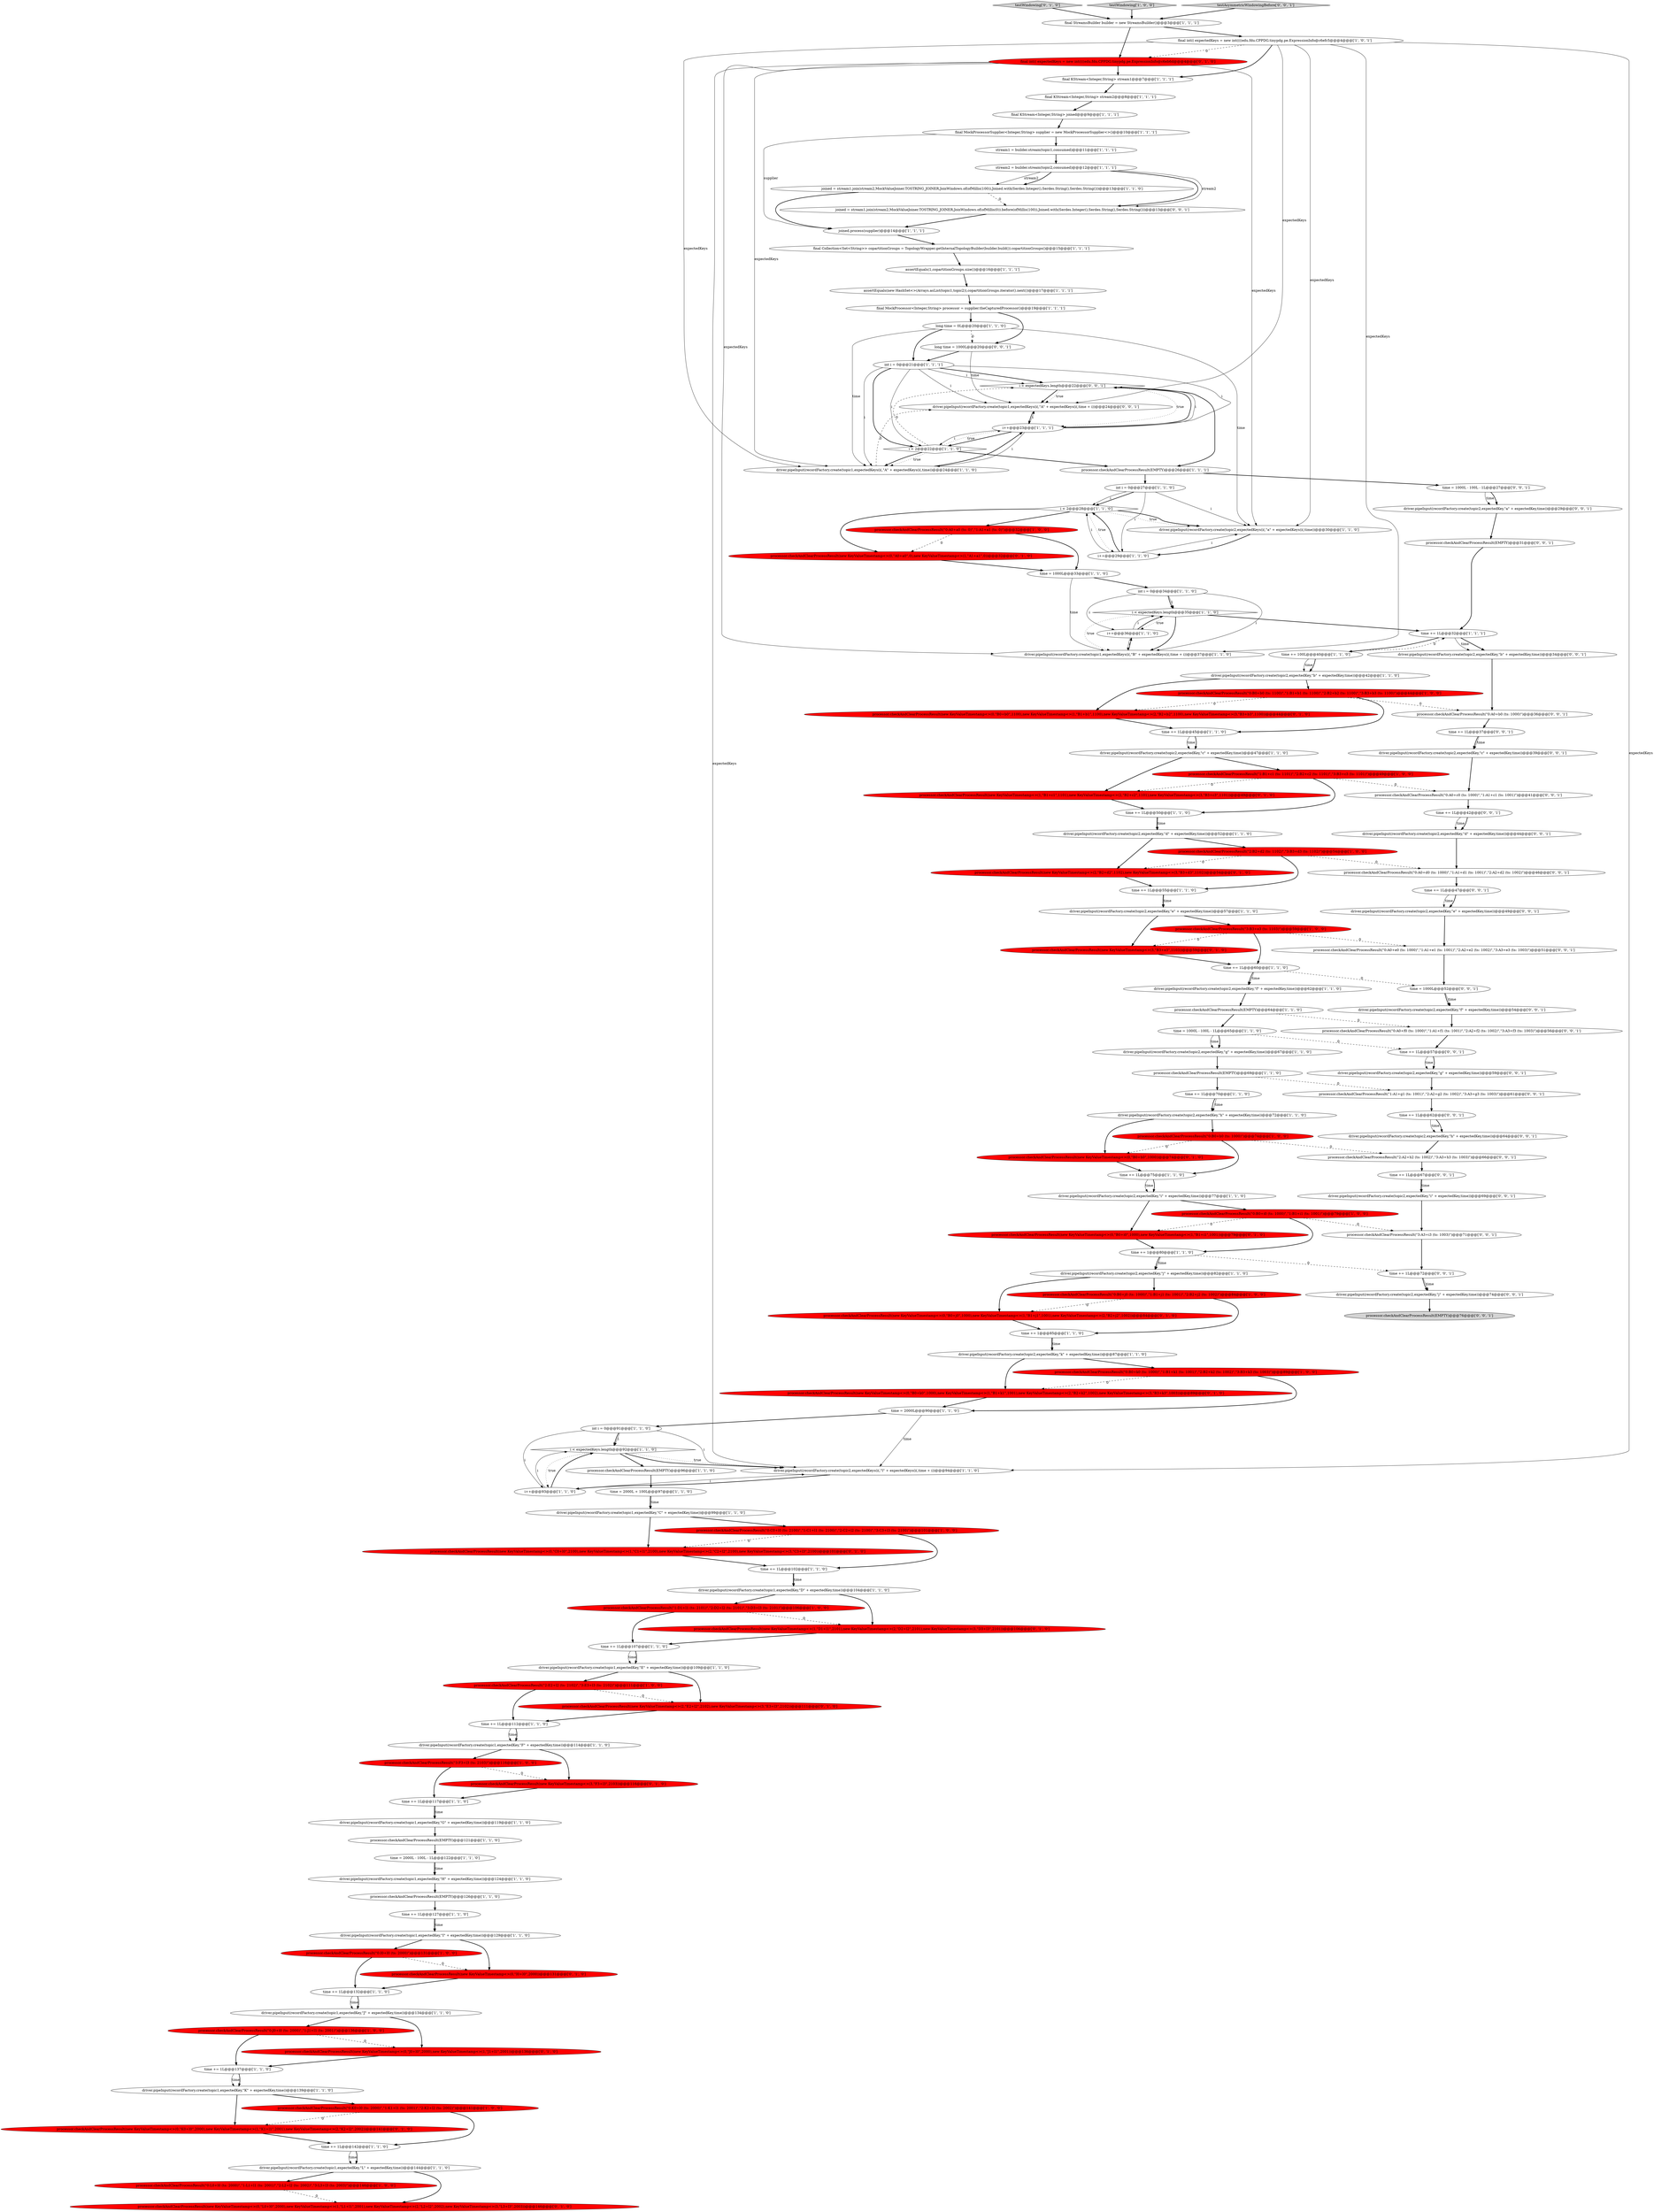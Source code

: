 digraph {
61 [style = filled, label = "processor.checkAndClearProcessResult(\"1:D1+l1 (ts: 2101)\",\"2:D2+l2 (ts: 2101)\",\"3:D3+l3 (ts: 2101)\")@@@106@@@['1', '0', '0']", fillcolor = red, shape = ellipse image = "AAA1AAABBB1BBB"];
8 [style = filled, label = "time += 1L@@@50@@@['1', '1', '0']", fillcolor = white, shape = ellipse image = "AAA0AAABBB1BBB"];
120 [style = filled, label = "time += 1L@@@47@@@['0', '0', '1']", fillcolor = white, shape = ellipse image = "AAA0AAABBB3BBB"];
110 [style = filled, label = "processor.checkAndClearProcessResult(new KeyValueTimestamp<>(3,\"B3+e3\",1103))@@@59@@@['0', '1', '0']", fillcolor = red, shape = ellipse image = "AAA1AAABBB2BBB"];
127 [style = filled, label = "processor.checkAndClearProcessResult(EMPTY)@@@76@@@['0', '0', '1']", fillcolor = lightgray, shape = ellipse image = "AAA0AAABBB3BBB"];
25 [style = filled, label = "final MockProcessorSupplier<Integer,String> supplier = new MockProcessorSupplier<>()@@@10@@@['1', '1', '1']", fillcolor = white, shape = ellipse image = "AAA0AAABBB1BBB"];
20 [style = filled, label = "processor.checkAndClearProcessResult(EMPTY)@@@126@@@['1', '1', '0']", fillcolor = white, shape = ellipse image = "AAA0AAABBB1BBB"];
49 [style = filled, label = "driver.pipeInput(recordFactory.create(topic1,expectedKey,\"K\" + expectedKey,time))@@@139@@@['1', '1', '0']", fillcolor = white, shape = ellipse image = "AAA0AAABBB1BBB"];
24 [style = filled, label = "time = 1000L - 100L - 1L@@@65@@@['1', '1', '0']", fillcolor = white, shape = ellipse image = "AAA0AAABBB1BBB"];
32 [style = filled, label = "stream2 = builder.stream(topic2,consumed)@@@12@@@['1', '1', '1']", fillcolor = white, shape = ellipse image = "AAA0AAABBB1BBB"];
63 [style = filled, label = "int i = 0@@@27@@@['1', '1', '0']", fillcolor = white, shape = ellipse image = "AAA0AAABBB1BBB"];
59 [style = filled, label = "driver.pipeInput(recordFactory.create(topic1,expectedKey,\"E\" + expectedKey,time))@@@109@@@['1', '1', '0']", fillcolor = white, shape = ellipse image = "AAA0AAABBB1BBB"];
113 [style = filled, label = "processor.checkAndClearProcessResult(new KeyValueTimestamp<>(1,\"D1+l1\",2101),new KeyValueTimestamp<>(2,\"D2+l2\",2101),new KeyValueTimestamp<>(3,\"D3+l3\",2101))@@@106@@@['0', '1', '0']", fillcolor = red, shape = ellipse image = "AAA1AAABBB2BBB"];
35 [style = filled, label = "time += 1L@@@75@@@['1', '1', '0']", fillcolor = white, shape = ellipse image = "AAA0AAABBB1BBB"];
101 [style = filled, label = "processor.checkAndClearProcessResult(new KeyValueTimestamp<>(0,\"A0+a0\",0),new KeyValueTimestamp<>(1,\"A1+a1\",0))@@@32@@@['0', '1', '0']", fillcolor = red, shape = ellipse image = "AAA1AAABBB2BBB"];
125 [style = filled, label = "driver.pipeInput(recordFactory.create(topic1,expectedKeys(i(,\"A\" + expectedKeys(i(,time + i))@@@24@@@['0', '0', '1']", fillcolor = white, shape = ellipse image = "AAA0AAABBB3BBB"];
40 [style = filled, label = "processor.checkAndClearProcessResult(\"0:A0+a0 (ts: 0)\",\"1:A1+a1 (ts: 0)\")@@@32@@@['1', '0', '0']", fillcolor = red, shape = ellipse image = "AAA1AAABBB1BBB"];
55 [style = filled, label = "i < expectedKeys.length@@@92@@@['1', '1', '0']", fillcolor = white, shape = diamond image = "AAA0AAABBB1BBB"];
27 [style = filled, label = "processor.checkAndClearProcessResult(EMPTY)@@@121@@@['1', '1', '0']", fillcolor = white, shape = ellipse image = "AAA0AAABBB1BBB"];
94 [style = filled, label = "time += 1L@@@112@@@['1', '1', '0']", fillcolor = white, shape = ellipse image = "AAA0AAABBB1BBB"];
57 [style = filled, label = "driver.pipeInput(recordFactory.create(topic1,expectedKeys(i(,\"A\" + expectedKeys(i(,time))@@@24@@@['1', '1', '0']", fillcolor = white, shape = ellipse image = "AAA0AAABBB1BBB"];
142 [style = filled, label = "driver.pipeInput(recordFactory.create(topic2,expectedKey,\"e\" + expectedKey,time))@@@49@@@['0', '0', '1']", fillcolor = white, shape = ellipse image = "AAA0AAABBB3BBB"];
60 [style = filled, label = "time += 1L@@@117@@@['1', '1', '0']", fillcolor = white, shape = ellipse image = "AAA0AAABBB1BBB"];
108 [style = filled, label = "processor.checkAndClearProcessResult(new KeyValueTimestamp<>(0,\"J0+l0\",2000),new KeyValueTimestamp<>(1,\"J1+l1\",2001))@@@136@@@['0', '1', '0']", fillcolor = red, shape = ellipse image = "AAA1AAABBB2BBB"];
71 [style = filled, label = "processor.checkAndClearProcessResult(\"0:L0+l0 (ts: 2000)\",\"1:L1+l1 (ts: 2001)\",\"2:L2+l2 (ts: 2002)\",\"3:L3+l3 (ts: 2003)\")@@@146@@@['1', '0', '0']", fillcolor = red, shape = ellipse image = "AAA1AAABBB1BBB"];
66 [style = filled, label = "driver.pipeInput(recordFactory.create(topic2,expectedKey,\"f\" + expectedKey,time))@@@62@@@['1', '1', '0']", fillcolor = white, shape = ellipse image = "AAA0AAABBB1BBB"];
92 [style = filled, label = "processor.checkAndClearProcessResult(\"3:F3+l3 (ts: 2103)\")@@@116@@@['1', '0', '0']", fillcolor = red, shape = ellipse image = "AAA1AAABBB1BBB"];
109 [style = filled, label = "testWindowing['0', '1', '0']", fillcolor = lightgray, shape = diamond image = "AAA0AAABBB2BBB"];
74 [style = filled, label = "driver.pipeInput(recordFactory.create(topic2,expectedKey,\"c\" + expectedKey,time))@@@47@@@['1', '1', '0']", fillcolor = white, shape = ellipse image = "AAA0AAABBB1BBB"];
38 [style = filled, label = "time += 1L@@@107@@@['1', '1', '0']", fillcolor = white, shape = ellipse image = "AAA0AAABBB1BBB"];
21 [style = filled, label = "joined = stream1.join(stream2,MockValueJoiner.TOSTRING_JOINER,JoinWindows.of(ofMillis(100)),Joined.with(Serdes.Integer(),Serdes.String(),Serdes.String()))@@@13@@@['1', '1', '0']", fillcolor = white, shape = ellipse image = "AAA0AAABBB1BBB"];
4 [style = filled, label = "driver.pipeInput(recordFactory.create(topic2,expectedKeys(i(,\"l\" + expectedKeys(i(,time + i))@@@94@@@['1', '1', '0']", fillcolor = white, shape = ellipse image = "AAA0AAABBB1BBB"];
148 [style = filled, label = "driver.pipeInput(recordFactory.create(topic2,expectedKey,\"f\" + expectedKey,time))@@@54@@@['0', '0', '1']", fillcolor = white, shape = ellipse image = "AAA0AAABBB3BBB"];
53 [style = filled, label = "time += 100L@@@40@@@['1', '1', '0']", fillcolor = white, shape = ellipse image = "AAA0AAABBB1BBB"];
44 [style = filled, label = "time += 1L@@@102@@@['1', '1', '0']", fillcolor = white, shape = ellipse image = "AAA0AAABBB1BBB"];
18 [style = filled, label = "time += 1L@@@70@@@['1', '1', '0']", fillcolor = white, shape = ellipse image = "AAA0AAABBB1BBB"];
30 [style = filled, label = "time += 1L@@@142@@@['1', '1', '0']", fillcolor = white, shape = ellipse image = "AAA0AAABBB1BBB"];
65 [style = filled, label = "driver.pipeInput(recordFactory.create(topic1,expectedKey,\"I\" + expectedKey,time))@@@129@@@['1', '1', '0']", fillcolor = white, shape = ellipse image = "AAA0AAABBB1BBB"];
123 [style = filled, label = "processor.checkAndClearProcessResult(\"1:A1+g1 (ts: 1001)\",\"2:A2+g2 (ts: 1002)\",\"3:A3+g3 (ts: 1003)\")@@@61@@@['0', '0', '1']", fillcolor = white, shape = ellipse image = "AAA0AAABBB3BBB"];
3 [style = filled, label = "i++@@@93@@@['1', '1', '0']", fillcolor = white, shape = ellipse image = "AAA0AAABBB1BBB"];
46 [style = filled, label = "processor.checkAndClearProcessResult(\"0:B0+i0 (ts: 1000)\",\"1:B1+i1 (ts: 1001)\")@@@79@@@['1', '0', '0']", fillcolor = red, shape = ellipse image = "AAA1AAABBB1BBB"];
2 [style = filled, label = "final MockProcessor<Integer,String> processor = supplier.theCapturedProcessor()@@@19@@@['1', '1', '1']", fillcolor = white, shape = ellipse image = "AAA0AAABBB1BBB"];
95 [style = filled, label = "driver.pipeInput(recordFactory.create(topic2,expectedKey,\"j\" + expectedKey,time))@@@82@@@['1', '1', '0']", fillcolor = white, shape = ellipse image = "AAA0AAABBB1BBB"];
137 [style = filled, label = "i < expectedKeys.length@@@22@@@['0', '0', '1']", fillcolor = white, shape = diamond image = "AAA0AAABBB3BBB"];
43 [style = filled, label = "driver.pipeInput(recordFactory.create(topic1,expectedKey,\"F\" + expectedKey,time))@@@114@@@['1', '1', '0']", fillcolor = white, shape = ellipse image = "AAA0AAABBB1BBB"];
105 [style = filled, label = "processor.checkAndClearProcessResult(new KeyValueTimestamp<>(0,\"B0+k0\",1000),new KeyValueTimestamp<>(1,\"B1+k1\",1001),new KeyValueTimestamp<>(2,\"B2+k2\",1002),new KeyValueTimestamp<>(3,\"B3+k3\",1003))@@@89@@@['0', '1', '0']", fillcolor = red, shape = ellipse image = "AAA1AAABBB2BBB"];
134 [style = filled, label = "processor.checkAndClearProcessResult(\"3:A3+i3 (ts: 1003)\")@@@71@@@['0', '0', '1']", fillcolor = white, shape = ellipse image = "AAA0AAABBB3BBB"];
10 [style = filled, label = "assertEquals(1,copartitionGroups.size())@@@16@@@['1', '1', '1']", fillcolor = white, shape = ellipse image = "AAA0AAABBB1BBB"];
133 [style = filled, label = "time += 1L@@@37@@@['0', '0', '1']", fillcolor = white, shape = ellipse image = "AAA0AAABBB3BBB"];
76 [style = filled, label = "final KStream<Integer,String> stream1@@@7@@@['1', '1', '1']", fillcolor = white, shape = ellipse image = "AAA0AAABBB1BBB"];
75 [style = filled, label = "time += 1L@@@137@@@['1', '1', '0']", fillcolor = white, shape = ellipse image = "AAA0AAABBB1BBB"];
56 [style = filled, label = "driver.pipeInput(recordFactory.create(topic1,expectedKey,\"C\" + expectedKey,time))@@@99@@@['1', '1', '0']", fillcolor = white, shape = ellipse image = "AAA0AAABBB1BBB"];
77 [style = filled, label = "time += 1L@@@127@@@['1', '1', '0']", fillcolor = white, shape = ellipse image = "AAA0AAABBB1BBB"];
112 [style = filled, label = "processor.checkAndClearProcessResult(new KeyValueTimestamp<>(0,\"K0+l0\",2000),new KeyValueTimestamp<>(1,\"K1+l1\",2001),new KeyValueTimestamp<>(2,\"K2+l2\",2002))@@@141@@@['0', '1', '0']", fillcolor = red, shape = ellipse image = "AAA1AAABBB2BBB"];
36 [style = filled, label = "testWindowing['1', '0', '0']", fillcolor = lightgray, shape = diamond image = "AAA0AAABBB1BBB"];
99 [style = filled, label = "processor.checkAndClearProcessResult(new KeyValueTimestamp<>(1,\"B1+c1\",1101),new KeyValueTimestamp<>(2,\"B2+c2\",1101),new KeyValueTimestamp<>(3,\"B3+c3\",1101))@@@49@@@['0', '1', '0']", fillcolor = red, shape = ellipse image = "AAA1AAABBB2BBB"];
90 [style = filled, label = "i < expectedKeys.length@@@35@@@['1', '1', '0']", fillcolor = white, shape = diamond image = "AAA0AAABBB1BBB"];
91 [style = filled, label = "i++@@@23@@@['1', '1', '1']", fillcolor = white, shape = ellipse image = "AAA0AAABBB1BBB"];
39 [style = filled, label = "i++@@@36@@@['1', '1', '0']", fillcolor = white, shape = ellipse image = "AAA0AAABBB1BBB"];
70 [style = filled, label = "time += 1L@@@132@@@['1', '1', '0']", fillcolor = white, shape = ellipse image = "AAA0AAABBB1BBB"];
11 [style = filled, label = "driver.pipeInput(recordFactory.create(topic2,expectedKeys(i(,\"a\" + expectedKeys(i(,time))@@@30@@@['1', '1', '0']", fillcolor = white, shape = ellipse image = "AAA0AAABBB1BBB"];
72 [style = filled, label = "time = 2000L + 100L@@@97@@@['1', '1', '0']", fillcolor = white, shape = ellipse image = "AAA0AAABBB1BBB"];
102 [style = filled, label = "processor.checkAndClearProcessResult(new KeyValueTimestamp<>(0,\"B0+b0\",1100),new KeyValueTimestamp<>(1,\"B1+b1\",1100),new KeyValueTimestamp<>(2,\"B2+b2\",1100),new KeyValueTimestamp<>(3,\"B3+b3\",1100))@@@44@@@['0', '1', '0']", fillcolor = red, shape = ellipse image = "AAA1AAABBB2BBB"];
111 [style = filled, label = "processor.checkAndClearProcessResult(new KeyValueTimestamp<>(3,\"F3+l3\",2103))@@@116@@@['0', '1', '0']", fillcolor = red, shape = ellipse image = "AAA1AAABBB2BBB"];
149 [style = filled, label = "processor.checkAndClearProcessResult(\"0:A0+b0 (ts: 1000)\")@@@36@@@['0', '0', '1']", fillcolor = white, shape = ellipse image = "AAA0AAABBB3BBB"];
29 [style = filled, label = "time += 1L@@@55@@@['1', '1', '0']", fillcolor = white, shape = ellipse image = "AAA0AAABBB1BBB"];
103 [style = filled, label = "processor.checkAndClearProcessResult(new KeyValueTimestamp<>(2,\"B2+d2\",1102),new KeyValueTimestamp<>(3,\"B3+d3\",1102))@@@54@@@['0', '1', '0']", fillcolor = red, shape = ellipse image = "AAA1AAABBB2BBB"];
52 [style = filled, label = "final Collection<Set<String>> copartitionGroups = TopologyWrapper.getInternalTopologyBuilder(builder.build()).copartitionGroups()@@@15@@@['1', '1', '1']", fillcolor = white, shape = ellipse image = "AAA0AAABBB1BBB"];
129 [style = filled, label = "time += 1L@@@57@@@['0', '0', '1']", fillcolor = white, shape = ellipse image = "AAA0AAABBB3BBB"];
23 [style = filled, label = "time = 1000L@@@33@@@['1', '1', '0']", fillcolor = white, shape = ellipse image = "AAA0AAABBB1BBB"];
86 [style = filled, label = "processor.checkAndClearProcessResult(\"3:B3+e3 (ts: 1103)\")@@@59@@@['1', '0', '0']", fillcolor = red, shape = ellipse image = "AAA1AAABBB1BBB"];
121 [style = filled, label = "time += 1L@@@72@@@['0', '0', '1']", fillcolor = white, shape = ellipse image = "AAA0AAABBB3BBB"];
131 [style = filled, label = "processor.checkAndClearProcessResult(\"0:A0+c0 (ts: 1000)\",\"1:A1+c1 (ts: 1001)\")@@@41@@@['0', '0', '1']", fillcolor = white, shape = ellipse image = "AAA0AAABBB3BBB"];
100 [style = filled, label = "processor.checkAndClearProcessResult(new KeyValueTimestamp<>(0,\"C0+l0\",2100),new KeyValueTimestamp<>(1,\"C1+l1\",2100),new KeyValueTimestamp<>(2,\"C2+l2\",2100),new KeyValueTimestamp<>(3,\"C3+l3\",2100))@@@101@@@['0', '1', '0']", fillcolor = red, shape = ellipse image = "AAA1AAABBB2BBB"];
31 [style = filled, label = "processor.checkAndClearProcessResult(\"2:B2+d2 (ts: 1102)\",\"3:B3+d3 (ts: 1102)\")@@@54@@@['1', '0', '0']", fillcolor = red, shape = ellipse image = "AAA1AAABBB1BBB"];
126 [style = filled, label = "driver.pipeInput(recordFactory.create(topic2,expectedKey,\"c\" + expectedKey,time))@@@39@@@['0', '0', '1']", fillcolor = white, shape = ellipse image = "AAA0AAABBB3BBB"];
85 [style = filled, label = "time = 2000L@@@90@@@['1', '1', '0']", fillcolor = white, shape = ellipse image = "AAA0AAABBB1BBB"];
106 [style = filled, label = "final int(( expectedKeys = new int((((edu.fdu.CPPDG.tinypdg.pe.ExpressionInfo@c6eb6d@@@4@@@['0', '1', '0']", fillcolor = red, shape = ellipse image = "AAA1AAABBB2BBB"];
87 [style = filled, label = "processor.checkAndClearProcessResult(\"0:B0+j0 (ts: 1000)\",\"1:B1+j1 (ts: 1001)\",\"2:B2+j2 (ts: 1002)\")@@@84@@@['1', '0', '0']", fillcolor = red, shape = ellipse image = "AAA1AAABBB1BBB"];
42 [style = filled, label = "processor.checkAndClearProcessResult(\"0:J0+l0 (ts: 2000)\",\"1:J1+l1 (ts: 2001)\")@@@136@@@['1', '0', '0']", fillcolor = red, shape = ellipse image = "AAA1AAABBB1BBB"];
0 [style = filled, label = "processor.checkAndClearProcessResult(EMPTY)@@@64@@@['1', '1', '0']", fillcolor = white, shape = ellipse image = "AAA0AAABBB1BBB"];
81 [style = filled, label = "stream1 = builder.stream(topic1,consumed)@@@11@@@['1', '1', '1']", fillcolor = white, shape = ellipse image = "AAA0AAABBB1BBB"];
14 [style = filled, label = "processor.checkAndClearProcessResult(EMPTY)@@@26@@@['1', '1', '1']", fillcolor = white, shape = ellipse image = "AAA0AAABBB1BBB"];
73 [style = filled, label = "i < 2@@@28@@@['1', '1', '0']", fillcolor = white, shape = diamond image = "AAA0AAABBB1BBB"];
78 [style = filled, label = "processor.checkAndClearProcessResult(\"0:B0+h0 (ts: 1000)\")@@@74@@@['1', '0', '0']", fillcolor = red, shape = ellipse image = "AAA1AAABBB1BBB"];
124 [style = filled, label = "driver.pipeInput(recordFactory.create(topic2,expectedKey,\"j\" + expectedKey,time))@@@74@@@['0', '0', '1']", fillcolor = white, shape = ellipse image = "AAA0AAABBB3BBB"];
107 [style = filled, label = "processor.checkAndClearProcessResult(new KeyValueTimestamp<>(0,\"B0+j0\",1000),new KeyValueTimestamp<>(1,\"B1+j1\",1001),new KeyValueTimestamp<>(2,\"B2+j2\",1002))@@@84@@@['0', '1', '0']", fillcolor = red, shape = ellipse image = "AAA1AAABBB2BBB"];
147 [style = filled, label = "processor.checkAndClearProcessResult(\"2:A2+h2 (ts: 1002)\",\"3:A3+h3 (ts: 1003)\")@@@66@@@['0', '0', '1']", fillcolor = white, shape = ellipse image = "AAA0AAABBB3BBB"];
9 [style = filled, label = "processor.checkAndClearProcessResult(\"0:I0+l0 (ts: 2000)\")@@@131@@@['1', '0', '0']", fillcolor = red, shape = ellipse image = "AAA1AAABBB1BBB"];
69 [style = filled, label = "driver.pipeInput(recordFactory.create(topic2,expectedKey,\"e\" + expectedKey,time))@@@57@@@['1', '1', '0']", fillcolor = white, shape = ellipse image = "AAA0AAABBB1BBB"];
58 [style = filled, label = "driver.pipeInput(recordFactory.create(topic2,expectedKey,\"i\" + expectedKey,time))@@@77@@@['1', '1', '0']", fillcolor = white, shape = ellipse image = "AAA0AAABBB1BBB"];
119 [style = filled, label = "time += 1L@@@42@@@['0', '0', '1']", fillcolor = white, shape = ellipse image = "AAA0AAABBB3BBB"];
139 [style = filled, label = "driver.pipeInput(recordFactory.create(topic2,expectedKey,\"g\" + expectedKey,time))@@@59@@@['0', '0', '1']", fillcolor = white, shape = ellipse image = "AAA0AAABBB3BBB"];
122 [style = filled, label = "driver.pipeInput(recordFactory.create(topic2,expectedKey,\"b\" + expectedKey,time))@@@34@@@['0', '0', '1']", fillcolor = white, shape = ellipse image = "AAA0AAABBB3BBB"];
68 [style = filled, label = "final int(( expectedKeys = new int((((edu.fdu.CPPDG.tinypdg.pe.ExpressionInfo@c6efc5@@@4@@@['1', '0', '1']", fillcolor = white, shape = ellipse image = "AAA0AAABBB1BBB"];
138 [style = filled, label = "driver.pipeInput(recordFactory.create(topic2,expectedKey,\"a\" + expectedKey,time))@@@29@@@['0', '0', '1']", fillcolor = white, shape = ellipse image = "AAA0AAABBB3BBB"];
135 [style = filled, label = "driver.pipeInput(recordFactory.create(topic2,expectedKey,\"i\" + expectedKey,time))@@@69@@@['0', '0', '1']", fillcolor = white, shape = ellipse image = "AAA0AAABBB3BBB"];
17 [style = filled, label = "int i = 0@@@21@@@['1', '1', '1']", fillcolor = white, shape = ellipse image = "AAA0AAABBB1BBB"];
130 [style = filled, label = "processor.checkAndClearProcessResult(\"0:A0+d0 (ts: 1000)\",\"1:A1+d1 (ts: 1001)\",\"2:A2+d2 (ts: 1002)\")@@@46@@@['0', '0', '1']", fillcolor = white, shape = ellipse image = "AAA0AAABBB3BBB"];
136 [style = filled, label = "testAsymmetricWindowingBefore['0', '0', '1']", fillcolor = lightgray, shape = diamond image = "AAA0AAABBB3BBB"];
54 [style = filled, label = "driver.pipeInput(recordFactory.create(topic1,expectedKeys(i(,\"B\" + expectedKeys(i(,time + i))@@@37@@@['1', '1', '0']", fillcolor = white, shape = ellipse image = "AAA0AAABBB1BBB"];
7 [style = filled, label = "final StreamsBuilder builder = new StreamsBuilder()@@@3@@@['1', '1', '1']", fillcolor = white, shape = ellipse image = "AAA0AAABBB1BBB"];
13 [style = filled, label = "processor.checkAndClearProcessResult(\"2:E2+l2 (ts: 2102)\",\"3:E3+l3 (ts: 2102)\")@@@111@@@['1', '0', '0']", fillcolor = red, shape = ellipse image = "AAA1AAABBB1BBB"];
47 [style = filled, label = "time += 1@@@80@@@['1', '1', '0']", fillcolor = white, shape = ellipse image = "AAA0AAABBB1BBB"];
41 [style = filled, label = "i < 2@@@22@@@['1', '1', '0']", fillcolor = white, shape = diamond image = "AAA0AAABBB1BBB"];
5 [style = filled, label = "driver.pipeInput(recordFactory.create(topic2,expectedKey,\"d\" + expectedKey,time))@@@52@@@['1', '1', '0']", fillcolor = white, shape = ellipse image = "AAA0AAABBB1BBB"];
143 [style = filled, label = "time = 1000L@@@52@@@['0', '0', '1']", fillcolor = white, shape = ellipse image = "AAA0AAABBB3BBB"];
33 [style = filled, label = "time += 1L@@@60@@@['1', '1', '0']", fillcolor = white, shape = ellipse image = "AAA0AAABBB1BBB"];
48 [style = filled, label = "joined.process(supplier)@@@14@@@['1', '1', '1']", fillcolor = white, shape = ellipse image = "AAA0AAABBB1BBB"];
82 [style = filled, label = "i++@@@29@@@['1', '1', '0']", fillcolor = white, shape = ellipse image = "AAA0AAABBB1BBB"];
98 [style = filled, label = "processor.checkAndClearProcessResult(new KeyValueTimestamp<>(2,\"E2+l2\",2102),new KeyValueTimestamp<>(3,\"E3+l3\",2102))@@@111@@@['0', '1', '0']", fillcolor = red, shape = ellipse image = "AAA1AAABBB2BBB"];
117 [style = filled, label = "joined = stream1.join(stream2,MockValueJoiner.TOSTRING_JOINER,JoinWindows.of(ofMillis(0)).before(ofMillis(100)),Joined.with(Serdes.Integer(),Serdes.String(),Serdes.String()))@@@13@@@['0', '0', '1']", fillcolor = white, shape = ellipse image = "AAA0AAABBB3BBB"];
118 [style = filled, label = "time += 1L@@@67@@@['0', '0', '1']", fillcolor = white, shape = ellipse image = "AAA0AAABBB3BBB"];
12 [style = filled, label = "int i = 0@@@34@@@['1', '1', '0']", fillcolor = white, shape = ellipse image = "AAA0AAABBB1BBB"];
26 [style = filled, label = "long time = 0L@@@20@@@['1', '1', '0']", fillcolor = white, shape = ellipse image = "AAA0AAABBB1BBB"];
1 [style = filled, label = "driver.pipeInput(recordFactory.create(topic1,expectedKey,\"G\" + expectedKey,time))@@@119@@@['1', '1', '0']", fillcolor = white, shape = ellipse image = "AAA0AAABBB1BBB"];
37 [style = filled, label = "time += 1L@@@32@@@['1', '1', '1']", fillcolor = white, shape = ellipse image = "AAA0AAABBB1BBB"];
88 [style = filled, label = "driver.pipeInput(recordFactory.create(topic2,expectedKey,\"b\" + expectedKey,time))@@@42@@@['1', '1', '0']", fillcolor = white, shape = ellipse image = "AAA0AAABBB1BBB"];
16 [style = filled, label = "int i = 0@@@91@@@['1', '1', '0']", fillcolor = white, shape = ellipse image = "AAA0AAABBB1BBB"];
93 [style = filled, label = "processor.checkAndClearProcessResult(\"0:K0+l0 (ts: 2000)\",\"1:K1+l1 (ts: 2001)\",\"2:K2+l2 (ts: 2002)\")@@@141@@@['1', '0', '0']", fillcolor = red, shape = ellipse image = "AAA1AAABBB1BBB"];
115 [style = filled, label = "processor.checkAndClearProcessResult(new KeyValueTimestamp<>(0,\"I0+l0\",2000))@@@131@@@['0', '1', '0']", fillcolor = red, shape = ellipse image = "AAA1AAABBB2BBB"];
28 [style = filled, label = "driver.pipeInput(recordFactory.create(topic2,expectedKey,\"h\" + expectedKey,time))@@@72@@@['1', '1', '0']", fillcolor = white, shape = ellipse image = "AAA0AAABBB1BBB"];
51 [style = filled, label = "final KStream<Integer,String> stream2@@@8@@@['1', '1', '1']", fillcolor = white, shape = ellipse image = "AAA0AAABBB1BBB"];
62 [style = filled, label = "processor.checkAndClearProcessResult(\"0:C0+l0 (ts: 2100)\",\"1:C1+l1 (ts: 2100)\",\"2:C2+l2 (ts: 2100)\",\"3:C3+l3 (ts: 2100)\")@@@101@@@['1', '0', '0']", fillcolor = red, shape = ellipse image = "AAA1AAABBB1BBB"];
97 [style = filled, label = "driver.pipeInput(recordFactory.create(topic1,expectedKey,\"L\" + expectedKey,time))@@@144@@@['1', '1', '0']", fillcolor = white, shape = ellipse image = "AAA0AAABBB1BBB"];
50 [style = filled, label = "time += 1L@@@45@@@['1', '1', '0']", fillcolor = white, shape = ellipse image = "AAA0AAABBB1BBB"];
45 [style = filled, label = "processor.checkAndClearProcessResult(EMPTY)@@@69@@@['1', '1', '0']", fillcolor = white, shape = ellipse image = "AAA0AAABBB1BBB"];
15 [style = filled, label = "driver.pipeInput(recordFactory.create(topic1,expectedKey,\"H\" + expectedKey,time))@@@124@@@['1', '1', '0']", fillcolor = white, shape = ellipse image = "AAA0AAABBB1BBB"];
150 [style = filled, label = "processor.checkAndClearProcessResult(\"0:A0+e0 (ts: 1000)\",\"1:A1+e1 (ts: 1001)\",\"2:A2+e2 (ts: 1002)\",\"3:A3+e3 (ts: 1003)\")@@@51@@@['0', '0', '1']", fillcolor = white, shape = ellipse image = "AAA0AAABBB3BBB"];
141 [style = filled, label = "time += 1L@@@62@@@['0', '0', '1']", fillcolor = white, shape = ellipse image = "AAA0AAABBB3BBB"];
116 [style = filled, label = "processor.checkAndClearProcessResult(new KeyValueTimestamp<>(0,\"B0+h0\",1000))@@@74@@@['0', '1', '0']", fillcolor = red, shape = ellipse image = "AAA1AAABBB2BBB"];
128 [style = filled, label = "driver.pipeInput(recordFactory.create(topic2,expectedKey,\"d\" + expectedKey,time))@@@44@@@['0', '0', '1']", fillcolor = white, shape = ellipse image = "AAA0AAABBB3BBB"];
144 [style = filled, label = "time = 1000L - 100L - 1L@@@27@@@['0', '0', '1']", fillcolor = white, shape = ellipse image = "AAA0AAABBB3BBB"];
64 [style = filled, label = "processor.checkAndClearProcessResult(\"0:B0+k0 (ts: 1000)\",\"1:B1+k1 (ts: 1001)\",\"2:B2+k2 (ts: 1002)\",\"3:B3+k3 (ts: 1003)\")@@@89@@@['1', '0', '0']", fillcolor = red, shape = ellipse image = "AAA1AAABBB1BBB"];
89 [style = filled, label = "driver.pipeInput(recordFactory.create(topic2,expectedKey,\"g\" + expectedKey,time))@@@67@@@['1', '1', '0']", fillcolor = white, shape = ellipse image = "AAA0AAABBB1BBB"];
146 [style = filled, label = "long time = 1000L@@@20@@@['0', '0', '1']", fillcolor = white, shape = ellipse image = "AAA0AAABBB3BBB"];
34 [style = filled, label = "driver.pipeInput(recordFactory.create(topic1,expectedKey,\"D\" + expectedKey,time))@@@104@@@['1', '1', '0']", fillcolor = white, shape = ellipse image = "AAA0AAABBB1BBB"];
140 [style = filled, label = "processor.checkAndClearProcessResult(\"0:A0+f0 (ts: 1000)\",\"1:A1+f1 (ts: 1001)\",\"2:A2+f2 (ts: 1002)\",\"3:A3+f3 (ts: 1003)\")@@@56@@@['0', '0', '1']", fillcolor = white, shape = ellipse image = "AAA0AAABBB3BBB"];
80 [style = filled, label = "processor.checkAndClearProcessResult(EMPTY)@@@96@@@['1', '1', '0']", fillcolor = white, shape = ellipse image = "AAA0AAABBB1BBB"];
145 [style = filled, label = "driver.pipeInput(recordFactory.create(topic2,expectedKey,\"h\" + expectedKey,time))@@@64@@@['0', '0', '1']", fillcolor = white, shape = ellipse image = "AAA0AAABBB3BBB"];
22 [style = filled, label = "assertEquals(new HashSet<>(Arrays.asList(topic1,topic2)),copartitionGroups.iterator().next())@@@17@@@['1', '1', '1']", fillcolor = white, shape = ellipse image = "AAA0AAABBB1BBB"];
83 [style = filled, label = "processor.checkAndClearProcessResult(\"1:B1+c1 (ts: 1101)\",\"2:B2+c2 (ts: 1101)\",\"3:B3+c3 (ts: 1101)\")@@@49@@@['1', '0', '0']", fillcolor = red, shape = ellipse image = "AAA1AAABBB1BBB"];
96 [style = filled, label = "driver.pipeInput(recordFactory.create(topic1,expectedKey,\"J\" + expectedKey,time))@@@134@@@['1', '1', '0']", fillcolor = white, shape = ellipse image = "AAA0AAABBB1BBB"];
104 [style = filled, label = "processor.checkAndClearProcessResult(new KeyValueTimestamp<>(0,\"B0+i0\",1000),new KeyValueTimestamp<>(1,\"B1+i1\",1001))@@@79@@@['0', '1', '0']", fillcolor = red, shape = ellipse image = "AAA1AAABBB2BBB"];
114 [style = filled, label = "processor.checkAndClearProcessResult(new KeyValueTimestamp<>(0,\"L0+l0\",2000),new KeyValueTimestamp<>(1,\"L1+l1\",2001),new KeyValueTimestamp<>(2,\"L2+l2\",2002),new KeyValueTimestamp<>(3,\"L3+l3\",2003))@@@146@@@['0', '1', '0']", fillcolor = red, shape = ellipse image = "AAA1AAABBB2BBB"];
79 [style = filled, label = "time = 2000L - 100L - 1L@@@122@@@['1', '1', '0']", fillcolor = white, shape = ellipse image = "AAA0AAABBB1BBB"];
132 [style = filled, label = "processor.checkAndClearProcessResult(EMPTY)@@@31@@@['0', '0', '1']", fillcolor = white, shape = ellipse image = "AAA0AAABBB3BBB"];
6 [style = filled, label = "processor.checkAndClearProcessResult(\"0:B0+b0 (ts: 1100)\",\"1:B1+b1 (ts: 1100)\",\"2:B2+b2 (ts: 1100)\",\"3:B3+b3 (ts: 1100)\")@@@44@@@['1', '0', '0']", fillcolor = red, shape = ellipse image = "AAA1AAABBB1BBB"];
19 [style = filled, label = "driver.pipeInput(recordFactory.create(topic2,expectedKey,\"k\" + expectedKey,time))@@@87@@@['1', '1', '0']", fillcolor = white, shape = ellipse image = "AAA0AAABBB1BBB"];
84 [style = filled, label = "time += 1@@@85@@@['1', '1', '0']", fillcolor = white, shape = ellipse image = "AAA0AAABBB1BBB"];
67 [style = filled, label = "final KStream<Integer,String> joined@@@9@@@['1', '1', '1']", fillcolor = white, shape = ellipse image = "AAA0AAABBB1BBB"];
51->67 [style = bold, label=""];
68->106 [style = dashed, label="0"];
2->26 [style = bold, label=""];
34->61 [style = bold, label=""];
85->4 [style = solid, label="time"];
26->146 [style = dashed, label="0"];
76->51 [style = bold, label=""];
16->55 [style = bold, label=""];
12->39 [style = solid, label="i"];
141->145 [style = solid, label="time"];
105->85 [style = bold, label=""];
87->107 [style = dashed, label="0"];
67->25 [style = bold, label=""];
17->137 [style = bold, label=""];
94->43 [style = solid, label="time"];
74->83 [style = bold, label=""];
150->143 [style = bold, label=""];
1->27 [style = bold, label=""];
122->149 [style = bold, label=""];
90->39 [style = dotted, label="true"];
53->37 [style = dashed, label="0"];
21->48 [style = bold, label=""];
83->131 [style = dashed, label="0"];
88->102 [style = bold, label=""];
69->110 [style = bold, label=""];
91->41 [style = bold, label=""];
61->113 [style = dashed, label="0"];
78->147 [style = dashed, label="0"];
129->139 [style = bold, label=""];
109->7 [style = bold, label=""];
63->11 [style = solid, label="i"];
40->23 [style = bold, label=""];
79->15 [style = bold, label=""];
24->89 [style = bold, label=""];
137->125 [style = bold, label=""];
84->19 [style = solid, label="time"];
3->4 [style = solid, label="i"];
75->49 [style = solid, label="time"];
9->70 [style = bold, label=""];
66->0 [style = bold, label=""];
68->11 [style = solid, label="expectedKeys"];
16->3 [style = solid, label="i"];
48->52 [style = bold, label=""];
37->53 [style = bold, label=""];
63->73 [style = bold, label=""];
145->147 [style = bold, label=""];
144->138 [style = solid, label="time"];
137->125 [style = dotted, label="true"];
57->125 [style = dashed, label="0"];
119->128 [style = solid, label="time"];
121->124 [style = solid, label="time"];
118->135 [style = bold, label=""];
106->57 [style = solid, label="expectedKeys"];
98->94 [style = bold, label=""];
111->60 [style = bold, label=""];
15->20 [style = bold, label=""];
41->137 [style = dashed, label="0"];
0->24 [style = bold, label=""];
47->95 [style = solid, label="time"];
68->125 [style = solid, label="expectedKeys"];
73->82 [style = dotted, label="true"];
65->9 [style = bold, label=""];
135->134 [style = bold, label=""];
46->134 [style = dashed, label="0"];
73->40 [style = bold, label=""];
23->12 [style = bold, label=""];
28->116 [style = bold, label=""];
2->146 [style = bold, label=""];
126->131 [style = bold, label=""];
34->113 [style = bold, label=""];
16->4 [style = solid, label="i"];
41->91 [style = dotted, label="true"];
97->71 [style = bold, label=""];
32->117 [style = bold, label=""];
47->121 [style = dashed, label="0"];
125->91 [style = bold, label=""];
91->137 [style = bold, label=""];
60->1 [style = bold, label=""];
68->54 [style = solid, label="expectedKeys"];
55->80 [style = bold, label=""];
100->44 [style = bold, label=""];
53->88 [style = solid, label="time"];
88->6 [style = bold, label=""];
33->66 [style = solid, label="time"];
92->111 [style = dashed, label="0"];
4->3 [style = bold, label=""];
37->122 [style = bold, label=""];
14->144 [style = bold, label=""];
82->11 [style = solid, label="i"];
130->120 [style = bold, label=""];
26->11 [style = solid, label="time"];
26->17 [style = bold, label=""];
99->8 [style = bold, label=""];
104->47 [style = bold, label=""];
68->76 [style = bold, label=""];
17->41 [style = bold, label=""];
56->100 [style = bold, label=""];
90->37 [style = bold, label=""];
132->37 [style = bold, label=""];
56->62 [style = bold, label=""];
17->125 [style = solid, label="i"];
31->29 [style = bold, label=""];
93->30 [style = bold, label=""];
39->54 [style = solid, label="i"];
81->32 [style = bold, label=""];
12->54 [style = solid, label="i"];
139->123 [style = bold, label=""];
24->89 [style = solid, label="time"];
49->112 [style = bold, label=""];
64->85 [style = bold, label=""];
17->57 [style = solid, label="i"];
146->17 [style = bold, label=""];
58->104 [style = bold, label=""];
18->28 [style = bold, label=""];
86->150 [style = dashed, label="0"];
143->148 [style = solid, label="time"];
89->45 [style = bold, label=""];
61->38 [style = bold, label=""];
133->126 [style = bold, label=""];
17->91 [style = solid, label="i"];
38->59 [style = solid, label="time"];
28->78 [style = bold, label=""];
74->99 [style = bold, label=""];
82->73 [style = solid, label="i"];
7->68 [style = bold, label=""];
78->35 [style = bold, label=""];
128->130 [style = bold, label=""];
147->118 [style = bold, label=""];
43->92 [style = bold, label=""];
3->55 [style = solid, label="i"];
33->143 [style = dashed, label="0"];
5->103 [style = bold, label=""];
86->110 [style = dashed, label="0"];
44->34 [style = bold, label=""];
95->87 [style = bold, label=""];
94->43 [style = bold, label=""];
115->70 [style = bold, label=""];
58->46 [style = bold, label=""];
121->124 [style = bold, label=""];
32->21 [style = solid, label="stream2"];
29->69 [style = solid, label="time"];
41->57 [style = dotted, label="true"];
31->130 [style = dashed, label="0"];
64->105 [style = dashed, label="0"];
71->114 [style = dashed, label="0"];
12->90 [style = solid, label="i"];
13->98 [style = dashed, label="0"];
31->103 [style = dashed, label="0"];
143->148 [style = bold, label=""];
77->65 [style = bold, label=""];
25->48 [style = solid, label="supplier"];
77->65 [style = solid, label="time"];
106->4 [style = solid, label="expectedKeys"];
38->59 [style = bold, label=""];
117->48 [style = bold, label=""];
42->75 [style = bold, label=""];
148->140 [style = bold, label=""];
22->2 [style = bold, label=""];
19->64 [style = bold, label=""];
59->98 [style = bold, label=""];
87->84 [style = bold, label=""];
103->29 [style = bold, label=""];
80->72 [style = bold, label=""];
43->111 [style = bold, label=""];
68->4 [style = solid, label="expectedKeys"];
85->16 [style = bold, label=""];
93->112 [style = dashed, label="0"];
73->101 [style = bold, label=""];
60->1 [style = solid, label="time"];
17->137 [style = solid, label="i"];
106->76 [style = bold, label=""];
120->142 [style = solid, label="time"];
90->54 [style = bold, label=""];
137->91 [style = dotted, label="true"];
29->69 [style = bold, label=""];
112->30 [style = bold, label=""];
62->44 [style = bold, label=""];
140->129 [style = bold, label=""];
47->95 [style = bold, label=""];
3->55 [style = bold, label=""];
124->127 [style = bold, label=""];
55->4 [style = dotted, label="true"];
14->63 [style = bold, label=""];
134->121 [style = bold, label=""];
6->149 [style = dashed, label="0"];
54->39 [style = bold, label=""];
138->132 [style = bold, label=""];
68->57 [style = solid, label="expectedKeys"];
37->122 [style = solid, label="time"];
144->138 [style = bold, label=""];
72->56 [style = bold, label=""];
136->7 [style = bold, label=""];
70->96 [style = solid, label="time"];
7->106 [style = bold, label=""];
73->11 [style = dotted, label="true"];
146->125 [style = solid, label="time"];
40->101 [style = dashed, label="0"];
142->150 [style = bold, label=""];
106->54 [style = solid, label="expectedKeys"];
129->139 [style = solid, label="time"];
45->123 [style = dashed, label="0"];
35->58 [style = bold, label=""];
75->49 [style = bold, label=""];
78->116 [style = dashed, label="0"];
35->58 [style = solid, label="time"];
70->96 [style = bold, label=""];
42->108 [style = dashed, label="0"];
72->56 [style = solid, label="time"];
25->81 [style = bold, label=""];
41->14 [style = bold, label=""];
108->75 [style = bold, label=""];
45->18 [style = bold, label=""];
83->99 [style = dashed, label="0"];
10->22 [style = bold, label=""];
57->91 [style = bold, label=""];
102->50 [style = bold, label=""];
19->105 [style = bold, label=""];
39->90 [style = solid, label="i"];
50->74 [style = bold, label=""];
141->145 [style = bold, label=""];
32->21 [style = bold, label=""];
33->66 [style = bold, label=""];
90->54 [style = dotted, label="true"];
12->90 [style = bold, label=""];
137->14 [style = bold, label=""];
55->3 [style = dotted, label="true"];
46->104 [style = dashed, label="0"];
79->15 [style = solid, label="time"];
131->119 [style = bold, label=""];
120->142 [style = bold, label=""];
65->115 [style = bold, label=""];
106->11 [style = solid, label="expectedKeys"];
133->126 [style = solid, label="time"];
107->84 [style = bold, label=""];
17->41 [style = solid, label="i"];
63->82 [style = solid, label="i"];
0->140 [style = dashed, label="0"];
84->19 [style = bold, label=""];
62->100 [style = dashed, label="0"];
52->10 [style = bold, label=""];
92->60 [style = bold, label=""];
73->11 [style = bold, label=""];
46->47 [style = bold, label=""];
53->88 [style = bold, label=""];
41->57 [style = bold, label=""];
13->94 [style = bold, label=""];
110->33 [style = bold, label=""];
50->74 [style = solid, label="time"];
91->125 [style = solid, label="i"];
119->128 [style = bold, label=""];
149->133 [style = bold, label=""];
118->135 [style = solid, label="time"];
8->5 [style = solid, label="time"];
24->129 [style = dashed, label="0"];
123->141 [style = bold, label=""];
83->8 [style = bold, label=""];
55->4 [style = bold, label=""];
8->5 [style = bold, label=""];
5->31 [style = bold, label=""];
113->38 [style = bold, label=""];
49->93 [style = bold, label=""];
27->79 [style = bold, label=""];
36->7 [style = bold, label=""];
11->82 [style = bold, label=""];
26->57 [style = solid, label="time"];
91->41 [style = solid, label="i"];
32->117 [style = solid, label="stream2"];
116->35 [style = bold, label=""];
6->50 [style = bold, label=""];
59->13 [style = bold, label=""];
96->42 [style = bold, label=""];
23->54 [style = solid, label="time"];
16->55 [style = solid, label="i"];
96->108 [style = bold, label=""];
91->137 [style = solid, label="i"];
21->117 [style = dashed, label="0"];
63->73 [style = solid, label="i"];
30->97 [style = solid, label="time"];
6->102 [style = dashed, label="0"];
86->33 [style = bold, label=""];
30->97 [style = bold, label=""];
9->115 [style = dashed, label="0"];
101->23 [style = bold, label=""];
69->86 [style = bold, label=""];
91->57 [style = solid, label="i"];
97->114 [style = bold, label=""];
20->77 [style = bold, label=""];
95->107 [style = bold, label=""];
18->28 [style = solid, label="time"];
39->90 [style = bold, label=""];
44->34 [style = solid, label="time"];
82->73 [style = bold, label=""];
}
